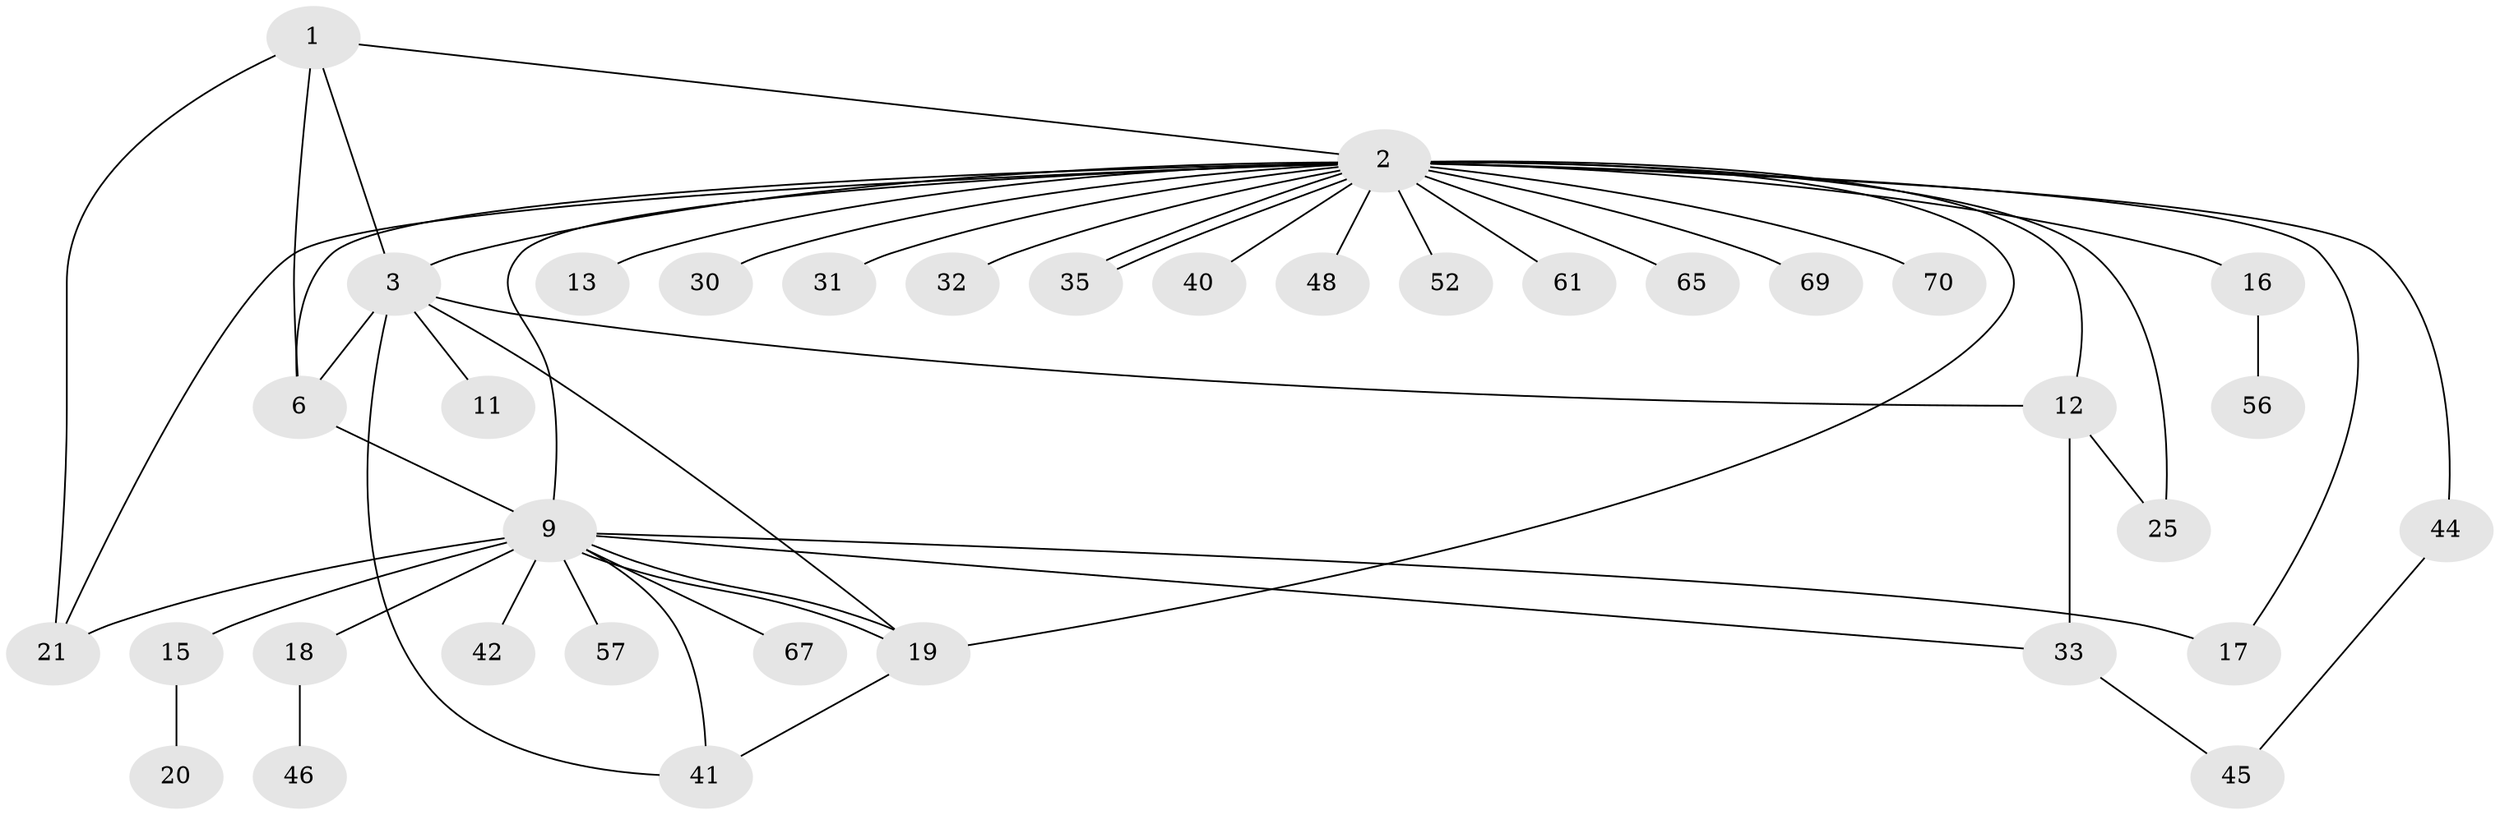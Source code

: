 // original degree distribution, {4: 0.09722222222222222, 19: 0.013888888888888888, 11: 0.013888888888888888, 13: 0.027777777777777776, 1: 0.4305555555555556, 5: 0.041666666666666664, 3: 0.1111111111111111, 2: 0.2222222222222222, 8: 0.027777777777777776, 6: 0.013888888888888888}
// Generated by graph-tools (version 1.1) at 2025/14/03/09/25 04:14:40]
// undirected, 36 vertices, 52 edges
graph export_dot {
graph [start="1"]
  node [color=gray90,style=filled];
  1 [super="+27"];
  2 [super="+47+39+62+14+4+64+29+8+26+7+5+54"];
  3 [super="+10+51+34"];
  6 [super="+22"];
  9 [super="+55"];
  11;
  12;
  13;
  15;
  16;
  17;
  18;
  19 [super="+59+49+43+71"];
  20;
  21 [super="+63"];
  25 [super="+37+58"];
  30;
  31;
  32;
  33;
  35;
  40;
  41 [super="+60"];
  42;
  44;
  45 [super="+50"];
  46;
  48;
  52;
  56;
  57;
  61;
  65;
  67;
  69;
  70;
  1 -- 2;
  1 -- 6;
  1 -- 21;
  1 -- 3;
  2 -- 3 [weight=2];
  2 -- 12 [weight=2];
  2 -- 16 [weight=2];
  2 -- 35;
  2 -- 35;
  2 -- 19;
  2 -- 52 [weight=2];
  2 -- 32;
  2 -- 65;
  2 -- 6 [weight=3];
  2 -- 70 [weight=2];
  2 -- 40;
  2 -- 44;
  2 -- 48;
  2 -- 17;
  2 -- 69 [weight=2];
  2 -- 13 [weight=2];
  2 -- 25 [weight=2];
  2 -- 61;
  2 -- 31;
  2 -- 30;
  2 -- 21;
  2 -- 9;
  3 -- 11;
  3 -- 12;
  3 -- 41;
  3 -- 19;
  3 -- 6;
  6 -- 9;
  9 -- 15;
  9 -- 17;
  9 -- 18;
  9 -- 19;
  9 -- 19;
  9 -- 21;
  9 -- 33;
  9 -- 41;
  9 -- 42;
  9 -- 57;
  9 -- 67;
  12 -- 25;
  12 -- 33;
  15 -- 20;
  16 -- 56;
  18 -- 46;
  19 -- 41;
  33 -- 45;
  44 -- 45;
}
